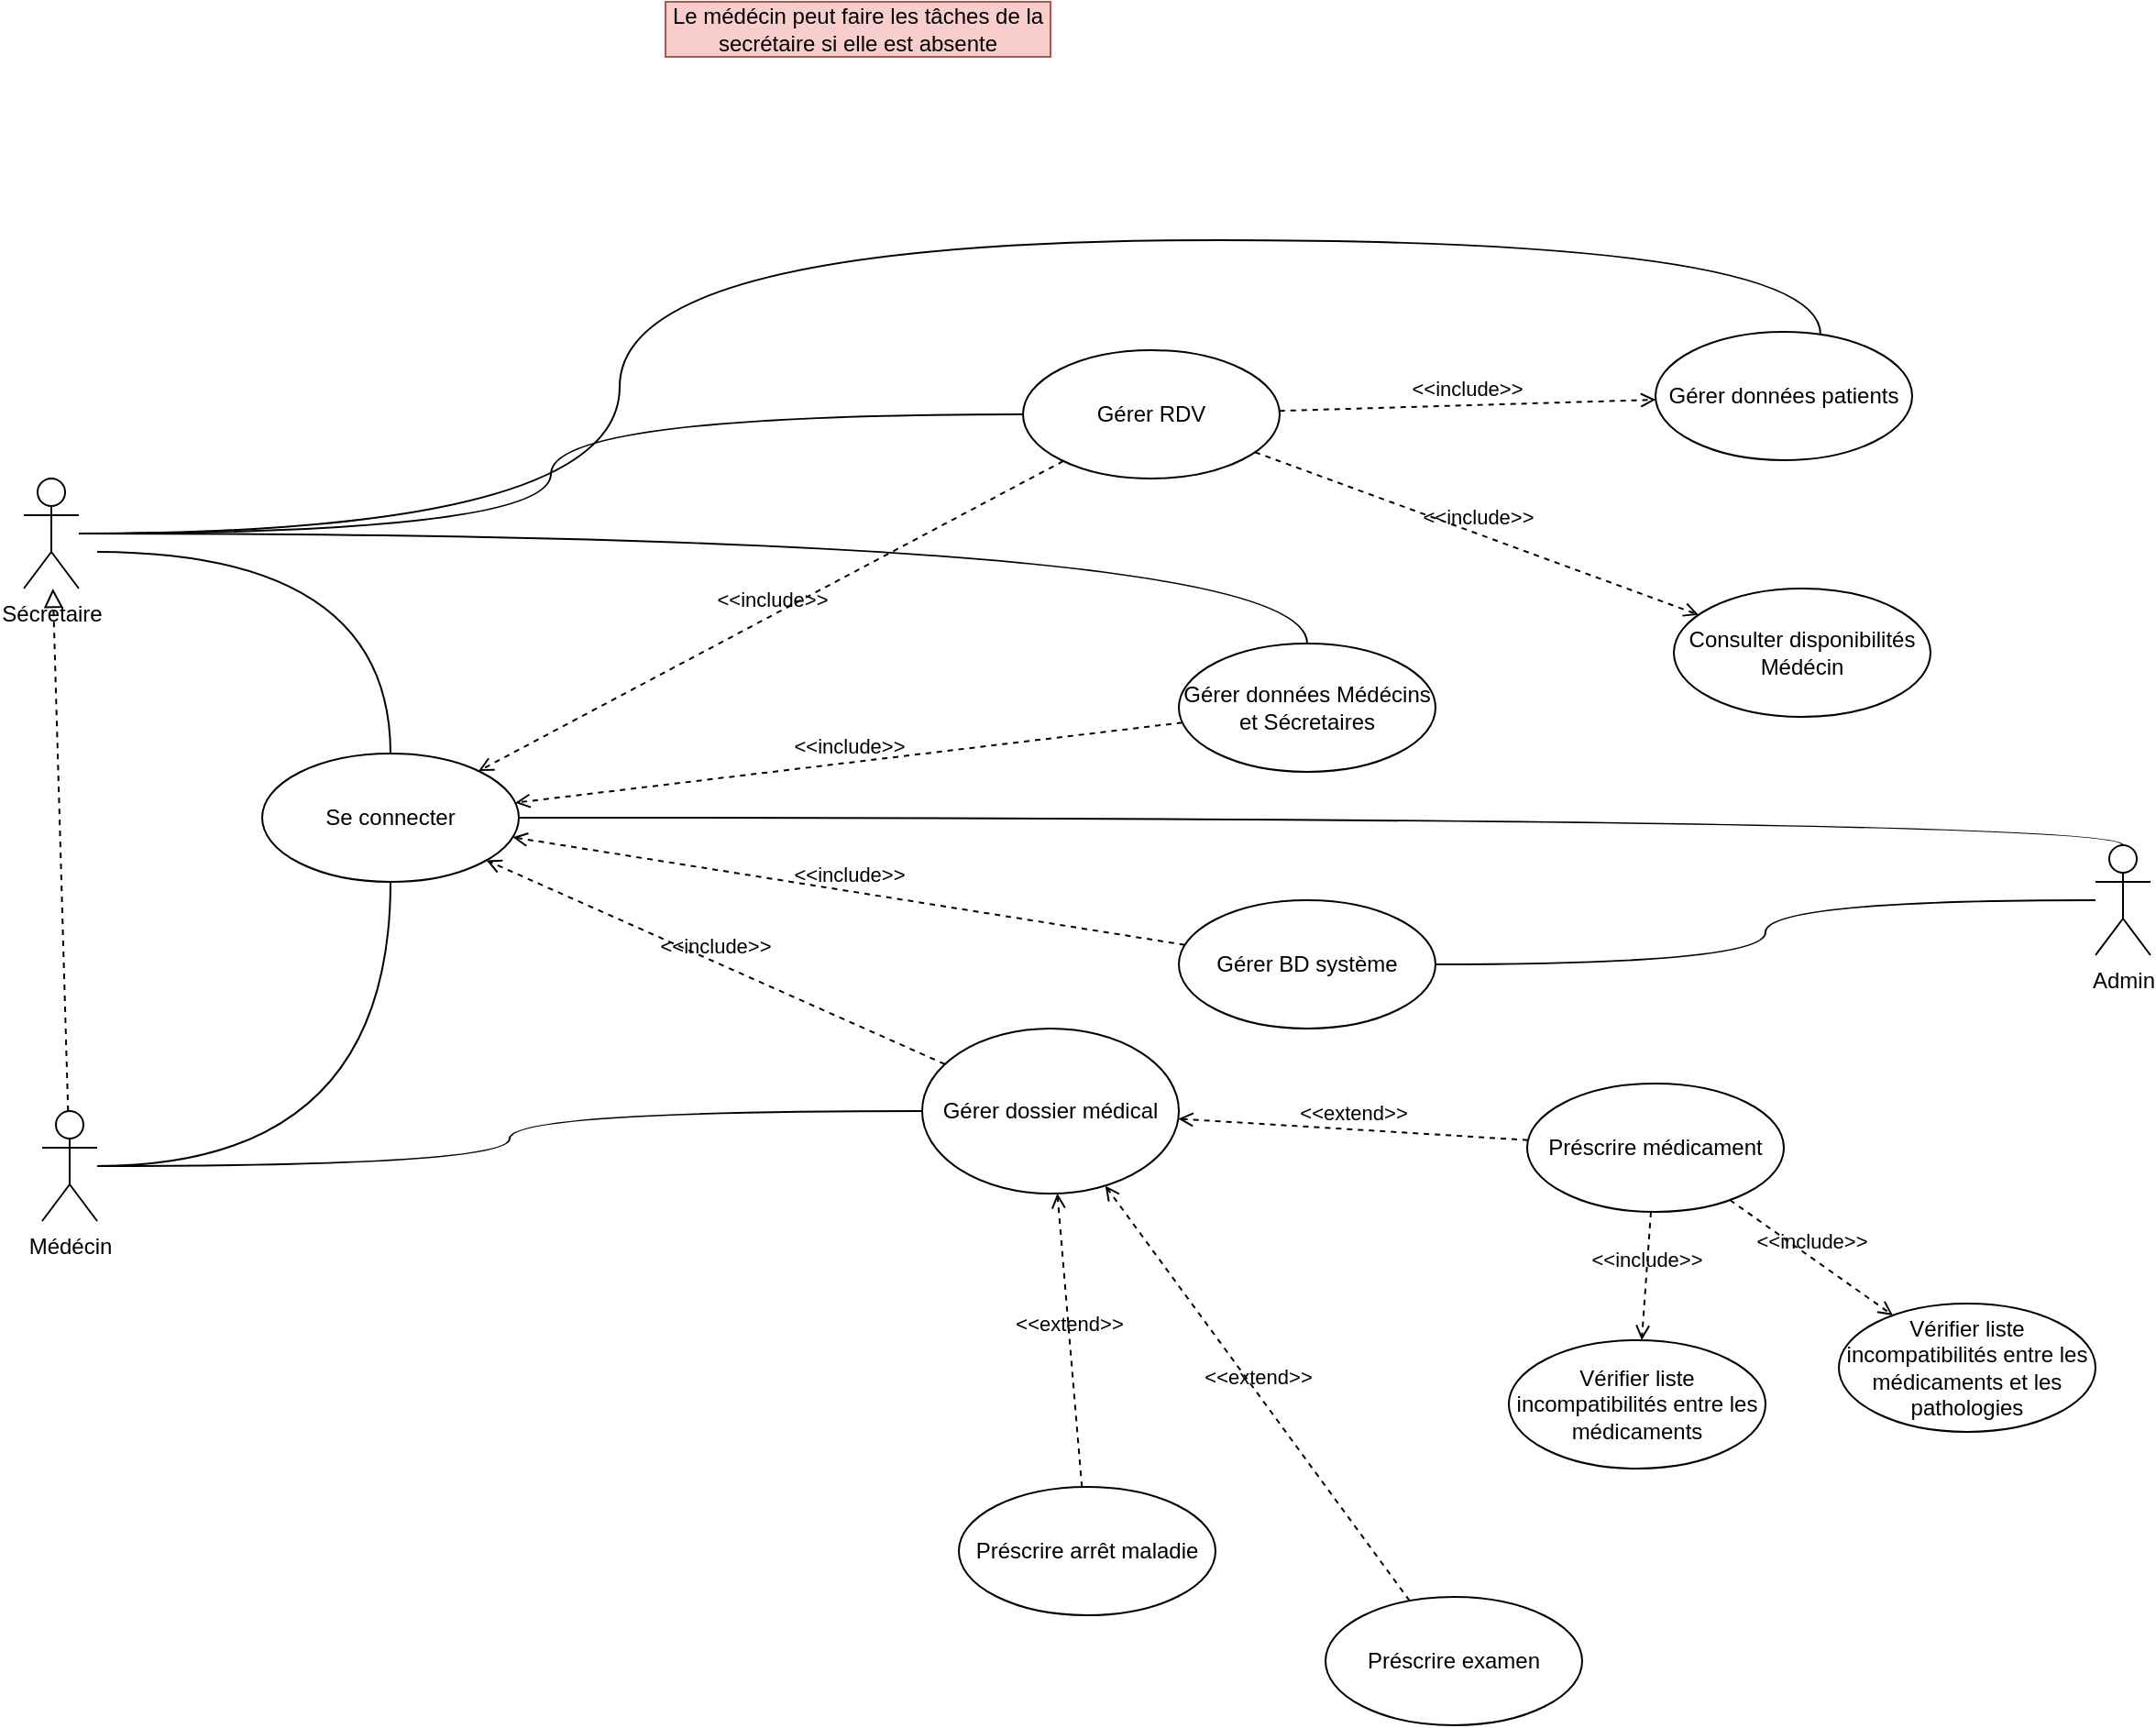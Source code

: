 <mxfile version="21.5.1" type="device">
  <diagram name="Page-1" id="D3Oel5NBZcPEP2s8fjfW">
    <mxGraphModel dx="2284" dy="844" grid="1" gridSize="10" guides="1" tooltips="1" connect="1" arrows="1" fold="1" page="1" pageScale="1" pageWidth="850" pageHeight="1100" math="0" shadow="0">
      <root>
        <mxCell id="0" />
        <mxCell id="1" parent="0" />
        <mxCell id="gkWhX3rTdcBA0ZMQSPAv-31" style="edgeStyle=orthogonalEdgeStyle;rounded=0;orthogonalLoop=1;jettySize=auto;html=1;endArrow=none;endFill=0;curved=1;" edge="1" parent="1" source="gkWhX3rTdcBA0ZMQSPAv-1" target="gkWhX3rTdcBA0ZMQSPAv-21">
          <mxGeometry relative="1" as="geometry">
            <mxPoint x="180" y="695" as="targetPoint" />
          </mxGeometry>
        </mxCell>
        <mxCell id="gkWhX3rTdcBA0ZMQSPAv-1" value="Médécin" style="shape=umlActor;verticalLabelPosition=bottom;verticalAlign=top;html=1;outlineConnect=0;" vertex="1" parent="1">
          <mxGeometry x="-250" y="655" width="30" height="60" as="geometry" />
        </mxCell>
        <mxCell id="gkWhX3rTdcBA0ZMQSPAv-9" style="edgeStyle=orthogonalEdgeStyle;rounded=0;orthogonalLoop=1;jettySize=auto;html=1;endArrow=none;endFill=0;curved=1;" edge="1" parent="1" source="gkWhX3rTdcBA0ZMQSPAv-5" target="gkWhX3rTdcBA0ZMQSPAv-8">
          <mxGeometry relative="1" as="geometry" />
        </mxCell>
        <mxCell id="gkWhX3rTdcBA0ZMQSPAv-5" value="Sécretaire" style="shape=umlActor;verticalLabelPosition=bottom;verticalAlign=top;html=1;outlineConnect=0;" vertex="1" parent="1">
          <mxGeometry x="-260" y="310" width="30" height="60" as="geometry" />
        </mxCell>
        <mxCell id="gkWhX3rTdcBA0ZMQSPAv-8" value="Gérer RDV" style="ellipse;whiteSpace=wrap;html=1;" vertex="1" parent="1">
          <mxGeometry x="285" y="240" width="140" height="70" as="geometry" />
        </mxCell>
        <mxCell id="gkWhX3rTdcBA0ZMQSPAv-10" value="Gérer données patients" style="ellipse;whiteSpace=wrap;html=1;" vertex="1" parent="1">
          <mxGeometry x="630" y="230" width="140" height="70" as="geometry" />
        </mxCell>
        <mxCell id="gkWhX3rTdcBA0ZMQSPAv-12" value="&amp;lt;&amp;lt;include&amp;gt;&amp;gt;" style="html=1;verticalAlign=bottom;labelBackgroundColor=none;endArrow=open;endFill=0;dashed=1;rounded=0;" edge="1" parent="1" source="gkWhX3rTdcBA0ZMQSPAv-8" target="gkWhX3rTdcBA0ZMQSPAv-10">
          <mxGeometry width="160" relative="1" as="geometry">
            <mxPoint x="320" y="430" as="sourcePoint" />
            <mxPoint x="480" y="430" as="targetPoint" />
          </mxGeometry>
        </mxCell>
        <mxCell id="gkWhX3rTdcBA0ZMQSPAv-13" value="Consulter disponibilités Médécin" style="ellipse;whiteSpace=wrap;html=1;" vertex="1" parent="1">
          <mxGeometry x="640" y="370" width="140" height="70" as="geometry" />
        </mxCell>
        <mxCell id="gkWhX3rTdcBA0ZMQSPAv-14" value="&amp;lt;&amp;lt;include&amp;gt;&amp;gt;" style="html=1;verticalAlign=bottom;labelBackgroundColor=none;endArrow=open;endFill=0;dashed=1;rounded=0;" edge="1" parent="1" source="gkWhX3rTdcBA0ZMQSPAv-8" target="gkWhX3rTdcBA0ZMQSPAv-13">
          <mxGeometry width="160" relative="1" as="geometry">
            <mxPoint x="503" y="278" as="sourcePoint" />
            <mxPoint x="642" y="262" as="targetPoint" />
          </mxGeometry>
        </mxCell>
        <mxCell id="gkWhX3rTdcBA0ZMQSPAv-15" style="edgeStyle=orthogonalEdgeStyle;rounded=0;orthogonalLoop=1;jettySize=auto;html=1;endArrow=none;endFill=0;curved=1;" edge="1" parent="1" source="gkWhX3rTdcBA0ZMQSPAv-5" target="gkWhX3rTdcBA0ZMQSPAv-10">
          <mxGeometry relative="1" as="geometry">
            <mxPoint x="70" y="215.03" as="sourcePoint" />
            <mxPoint x="620.0" y="149.996" as="targetPoint" />
            <Array as="points">
              <mxPoint x="65" y="180" />
              <mxPoint x="720" y="180" />
            </Array>
          </mxGeometry>
        </mxCell>
        <mxCell id="gkWhX3rTdcBA0ZMQSPAv-16" value="Gérer données Médécins et Sécretaires" style="ellipse;whiteSpace=wrap;html=1;" vertex="1" parent="1">
          <mxGeometry x="370" y="400" width="140" height="70" as="geometry" />
        </mxCell>
        <mxCell id="gkWhX3rTdcBA0ZMQSPAv-17" style="edgeStyle=orthogonalEdgeStyle;rounded=0;orthogonalLoop=1;jettySize=auto;html=1;endArrow=none;endFill=0;curved=1;" edge="1" parent="1" source="gkWhX3rTdcBA0ZMQSPAv-5" target="gkWhX3rTdcBA0ZMQSPAv-16">
          <mxGeometry relative="1" as="geometry">
            <mxPoint x="90" y="340" as="sourcePoint" />
            <mxPoint x="295" y="285" as="targetPoint" />
          </mxGeometry>
        </mxCell>
        <mxCell id="gkWhX3rTdcBA0ZMQSPAv-18" value="Préscrire médicament" style="ellipse;whiteSpace=wrap;html=1;" vertex="1" parent="1">
          <mxGeometry x="560" y="640" width="140" height="70" as="geometry" />
        </mxCell>
        <mxCell id="gkWhX3rTdcBA0ZMQSPAv-19" value="Préscrire examen" style="ellipse;whiteSpace=wrap;html=1;" vertex="1" parent="1">
          <mxGeometry x="450" y="920" width="140" height="70" as="geometry" />
        </mxCell>
        <mxCell id="gkWhX3rTdcBA0ZMQSPAv-20" value="Préscrire arrêt maladie" style="ellipse;whiteSpace=wrap;html=1;" vertex="1" parent="1">
          <mxGeometry x="250" y="860" width="140" height="70" as="geometry" />
        </mxCell>
        <mxCell id="gkWhX3rTdcBA0ZMQSPAv-21" value="Gérer dossier médical" style="ellipse;whiteSpace=wrap;html=1;" vertex="1" parent="1">
          <mxGeometry x="230" y="610" width="140" height="90" as="geometry" />
        </mxCell>
        <mxCell id="gkWhX3rTdcBA0ZMQSPAv-22" value="Vérifier liste incompatibilités entre les médicaments et les pathologies" style="ellipse;whiteSpace=wrap;html=1;" vertex="1" parent="1">
          <mxGeometry x="730" y="760" width="140" height="70" as="geometry" />
        </mxCell>
        <mxCell id="gkWhX3rTdcBA0ZMQSPAv-27" value="Le médécin peut faire les tâches de la secrétaire si elle est absente" style="text;html=1;strokeColor=#b85450;fillColor=#f8cecc;align=center;verticalAlign=middle;whiteSpace=wrap;rounded=0;" vertex="1" parent="1">
          <mxGeometry x="90" y="50" width="210" height="30" as="geometry" />
        </mxCell>
        <mxCell id="gkWhX3rTdcBA0ZMQSPAv-28" value="" style="endArrow=block;startArrow=none;endFill=0;startFill=0;endSize=8;html=1;verticalAlign=bottom;dashed=1;labelBackgroundColor=none;rounded=0;" edge="1" parent="1" source="gkWhX3rTdcBA0ZMQSPAv-1" target="gkWhX3rTdcBA0ZMQSPAv-5">
          <mxGeometry width="160" relative="1" as="geometry">
            <mxPoint x="290" y="480" as="sourcePoint" />
            <mxPoint x="450" y="480" as="targetPoint" />
          </mxGeometry>
        </mxCell>
        <mxCell id="gkWhX3rTdcBA0ZMQSPAv-34" value="&amp;lt;&amp;lt;extend&amp;gt;&amp;gt;" style="html=1;verticalAlign=bottom;labelBackgroundColor=none;endArrow=open;endFill=0;dashed=1;rounded=0;" edge="1" parent="1" source="gkWhX3rTdcBA0ZMQSPAv-18" target="gkWhX3rTdcBA0ZMQSPAv-21">
          <mxGeometry width="160" relative="1" as="geometry">
            <mxPoint x="560" y="790" as="sourcePoint" />
            <mxPoint x="450" y="730" as="targetPoint" />
          </mxGeometry>
        </mxCell>
        <mxCell id="gkWhX3rTdcBA0ZMQSPAv-35" value="&amp;lt;&amp;lt;include&amp;gt;&amp;gt;" style="html=1;verticalAlign=bottom;labelBackgroundColor=none;endArrow=open;endFill=0;dashed=1;rounded=0;" edge="1" parent="1" source="gkWhX3rTdcBA0ZMQSPAv-18" target="gkWhX3rTdcBA0ZMQSPAv-22">
          <mxGeometry width="160" relative="1" as="geometry">
            <mxPoint x="290" y="730" as="sourcePoint" />
            <mxPoint x="450" y="730" as="targetPoint" />
          </mxGeometry>
        </mxCell>
        <mxCell id="gkWhX3rTdcBA0ZMQSPAv-36" value="Vérifier liste incompatibilités entre les médicaments" style="ellipse;whiteSpace=wrap;html=1;" vertex="1" parent="1">
          <mxGeometry x="550" y="780" width="140" height="70" as="geometry" />
        </mxCell>
        <mxCell id="gkWhX3rTdcBA0ZMQSPAv-37" value="&amp;lt;&amp;lt;include&amp;gt;&amp;gt;" style="html=1;verticalAlign=bottom;labelBackgroundColor=none;endArrow=open;endFill=0;dashed=1;rounded=0;" edge="1" parent="1" source="gkWhX3rTdcBA0ZMQSPAv-18" target="gkWhX3rTdcBA0ZMQSPAv-36">
          <mxGeometry width="160" relative="1" as="geometry">
            <mxPoint x="610" y="797" as="sourcePoint" />
            <mxPoint x="740" y="803" as="targetPoint" />
          </mxGeometry>
        </mxCell>
        <mxCell id="gkWhX3rTdcBA0ZMQSPAv-38" value="&amp;lt;&amp;lt;extend&amp;gt;&amp;gt;" style="html=1;verticalAlign=bottom;labelBackgroundColor=none;endArrow=open;endFill=0;dashed=1;rounded=0;" edge="1" parent="1" source="gkWhX3rTdcBA0ZMQSPAv-19" target="gkWhX3rTdcBA0ZMQSPAv-21">
          <mxGeometry width="160" relative="1" as="geometry">
            <mxPoint x="483" y="775" as="sourcePoint" />
            <mxPoint x="373" y="736" as="targetPoint" />
          </mxGeometry>
        </mxCell>
        <mxCell id="gkWhX3rTdcBA0ZMQSPAv-40" value="&amp;lt;&amp;lt;extend&amp;gt;&amp;gt;" style="html=1;verticalAlign=bottom;labelBackgroundColor=none;endArrow=open;endFill=0;dashed=1;rounded=0;" edge="1" parent="1" source="gkWhX3rTdcBA0ZMQSPAv-20" target="gkWhX3rTdcBA0ZMQSPAv-21">
          <mxGeometry width="160" relative="1" as="geometry">
            <mxPoint x="500" y="933" as="sourcePoint" />
            <mxPoint x="346" y="770" as="targetPoint" />
          </mxGeometry>
        </mxCell>
        <mxCell id="gkWhX3rTdcBA0ZMQSPAv-42" value="Se connecter" style="ellipse;whiteSpace=wrap;html=1;" vertex="1" parent="1">
          <mxGeometry x="-130" y="460" width="140" height="70" as="geometry" />
        </mxCell>
        <mxCell id="gkWhX3rTdcBA0ZMQSPAv-43" style="edgeStyle=orthogonalEdgeStyle;rounded=0;orthogonalLoop=1;jettySize=auto;html=1;endArrow=none;endFill=0;curved=1;" edge="1" parent="1" target="gkWhX3rTdcBA0ZMQSPAv-42">
          <mxGeometry relative="1" as="geometry">
            <mxPoint x="-220" y="350" as="sourcePoint" />
            <mxPoint x="450" y="410" as="targetPoint" />
          </mxGeometry>
        </mxCell>
        <mxCell id="gkWhX3rTdcBA0ZMQSPAv-44" style="edgeStyle=orthogonalEdgeStyle;rounded=0;orthogonalLoop=1;jettySize=auto;html=1;endArrow=none;endFill=0;curved=1;" edge="1" parent="1" source="gkWhX3rTdcBA0ZMQSPAv-1" target="gkWhX3rTdcBA0ZMQSPAv-42">
          <mxGeometry relative="1" as="geometry">
            <mxPoint x="-210" y="360" as="sourcePoint" />
            <mxPoint x="-50" y="470" as="targetPoint" />
          </mxGeometry>
        </mxCell>
        <mxCell id="gkWhX3rTdcBA0ZMQSPAv-45" value="&amp;lt;&amp;lt;include&amp;gt;&amp;gt;" style="html=1;verticalAlign=bottom;labelBackgroundColor=none;endArrow=open;endFill=0;dashed=1;rounded=0;" edge="1" parent="1" source="gkWhX3rTdcBA0ZMQSPAv-8" target="gkWhX3rTdcBA0ZMQSPAv-42">
          <mxGeometry width="160" relative="1" as="geometry">
            <mxPoint x="421" y="306" as="sourcePoint" />
            <mxPoint x="664" y="394" as="targetPoint" />
          </mxGeometry>
        </mxCell>
        <mxCell id="gkWhX3rTdcBA0ZMQSPAv-46" value="&amp;lt;&amp;lt;include&amp;gt;&amp;gt;" style="html=1;verticalAlign=bottom;labelBackgroundColor=none;endArrow=open;endFill=0;dashed=1;rounded=0;" edge="1" parent="1" source="gkWhX3rTdcBA0ZMQSPAv-16" target="gkWhX3rTdcBA0ZMQSPAv-42">
          <mxGeometry width="160" relative="1" as="geometry">
            <mxPoint x="317" y="310" as="sourcePoint" />
            <mxPoint x="-2" y="480" as="targetPoint" />
          </mxGeometry>
        </mxCell>
        <mxCell id="gkWhX3rTdcBA0ZMQSPAv-47" value="&amp;lt;&amp;lt;include&amp;gt;&amp;gt;" style="html=1;verticalAlign=bottom;labelBackgroundColor=none;endArrow=open;endFill=0;dashed=1;rounded=0;" edge="1" parent="1" source="gkWhX3rTdcBA0ZMQSPAv-21" target="gkWhX3rTdcBA0ZMQSPAv-42">
          <mxGeometry width="160" relative="1" as="geometry">
            <mxPoint x="382" y="453" as="sourcePoint" />
            <mxPoint x="18" y="497" as="targetPoint" />
          </mxGeometry>
        </mxCell>
        <mxCell id="gkWhX3rTdcBA0ZMQSPAv-48" value="Admin" style="shape=umlActor;verticalLabelPosition=bottom;verticalAlign=top;html=1;outlineConnect=0;" vertex="1" parent="1">
          <mxGeometry x="870" y="510" width="30" height="60" as="geometry" />
        </mxCell>
        <mxCell id="gkWhX3rTdcBA0ZMQSPAv-51" style="edgeStyle=orthogonalEdgeStyle;rounded=0;orthogonalLoop=1;jettySize=auto;html=1;endArrow=none;endFill=0;curved=1;" edge="1" parent="1" source="gkWhX3rTdcBA0ZMQSPAv-48" target="gkWhX3rTdcBA0ZMQSPAv-42">
          <mxGeometry relative="1" as="geometry">
            <mxPoint x="-210" y="360" as="sourcePoint" />
            <mxPoint x="-50" y="470" as="targetPoint" />
            <Array as="points">
              <mxPoint x="885" y="495" />
            </Array>
          </mxGeometry>
        </mxCell>
        <mxCell id="gkWhX3rTdcBA0ZMQSPAv-54" value="Gérer BD système" style="ellipse;whiteSpace=wrap;html=1;" vertex="1" parent="1">
          <mxGeometry x="370" y="540" width="140" height="70" as="geometry" />
        </mxCell>
        <mxCell id="gkWhX3rTdcBA0ZMQSPAv-55" style="edgeStyle=orthogonalEdgeStyle;rounded=0;orthogonalLoop=1;jettySize=auto;html=1;endArrow=none;endFill=0;curved=1;" edge="1" parent="1" source="gkWhX3rTdcBA0ZMQSPAv-48" target="gkWhX3rTdcBA0ZMQSPAv-54">
          <mxGeometry relative="1" as="geometry">
            <mxPoint x="980" y="505" as="sourcePoint" />
            <mxPoint x="20" y="505" as="targetPoint" />
          </mxGeometry>
        </mxCell>
        <mxCell id="gkWhX3rTdcBA0ZMQSPAv-56" value="&amp;lt;&amp;lt;include&amp;gt;&amp;gt;" style="html=1;verticalAlign=bottom;labelBackgroundColor=none;endArrow=open;endFill=0;dashed=1;rounded=0;" edge="1" parent="1" source="gkWhX3rTdcBA0ZMQSPAv-54" target="gkWhX3rTdcBA0ZMQSPAv-42">
          <mxGeometry width="160" relative="1" as="geometry">
            <mxPoint x="252" y="639" as="sourcePoint" />
            <mxPoint x="2" y="528" as="targetPoint" />
          </mxGeometry>
        </mxCell>
      </root>
    </mxGraphModel>
  </diagram>
</mxfile>
